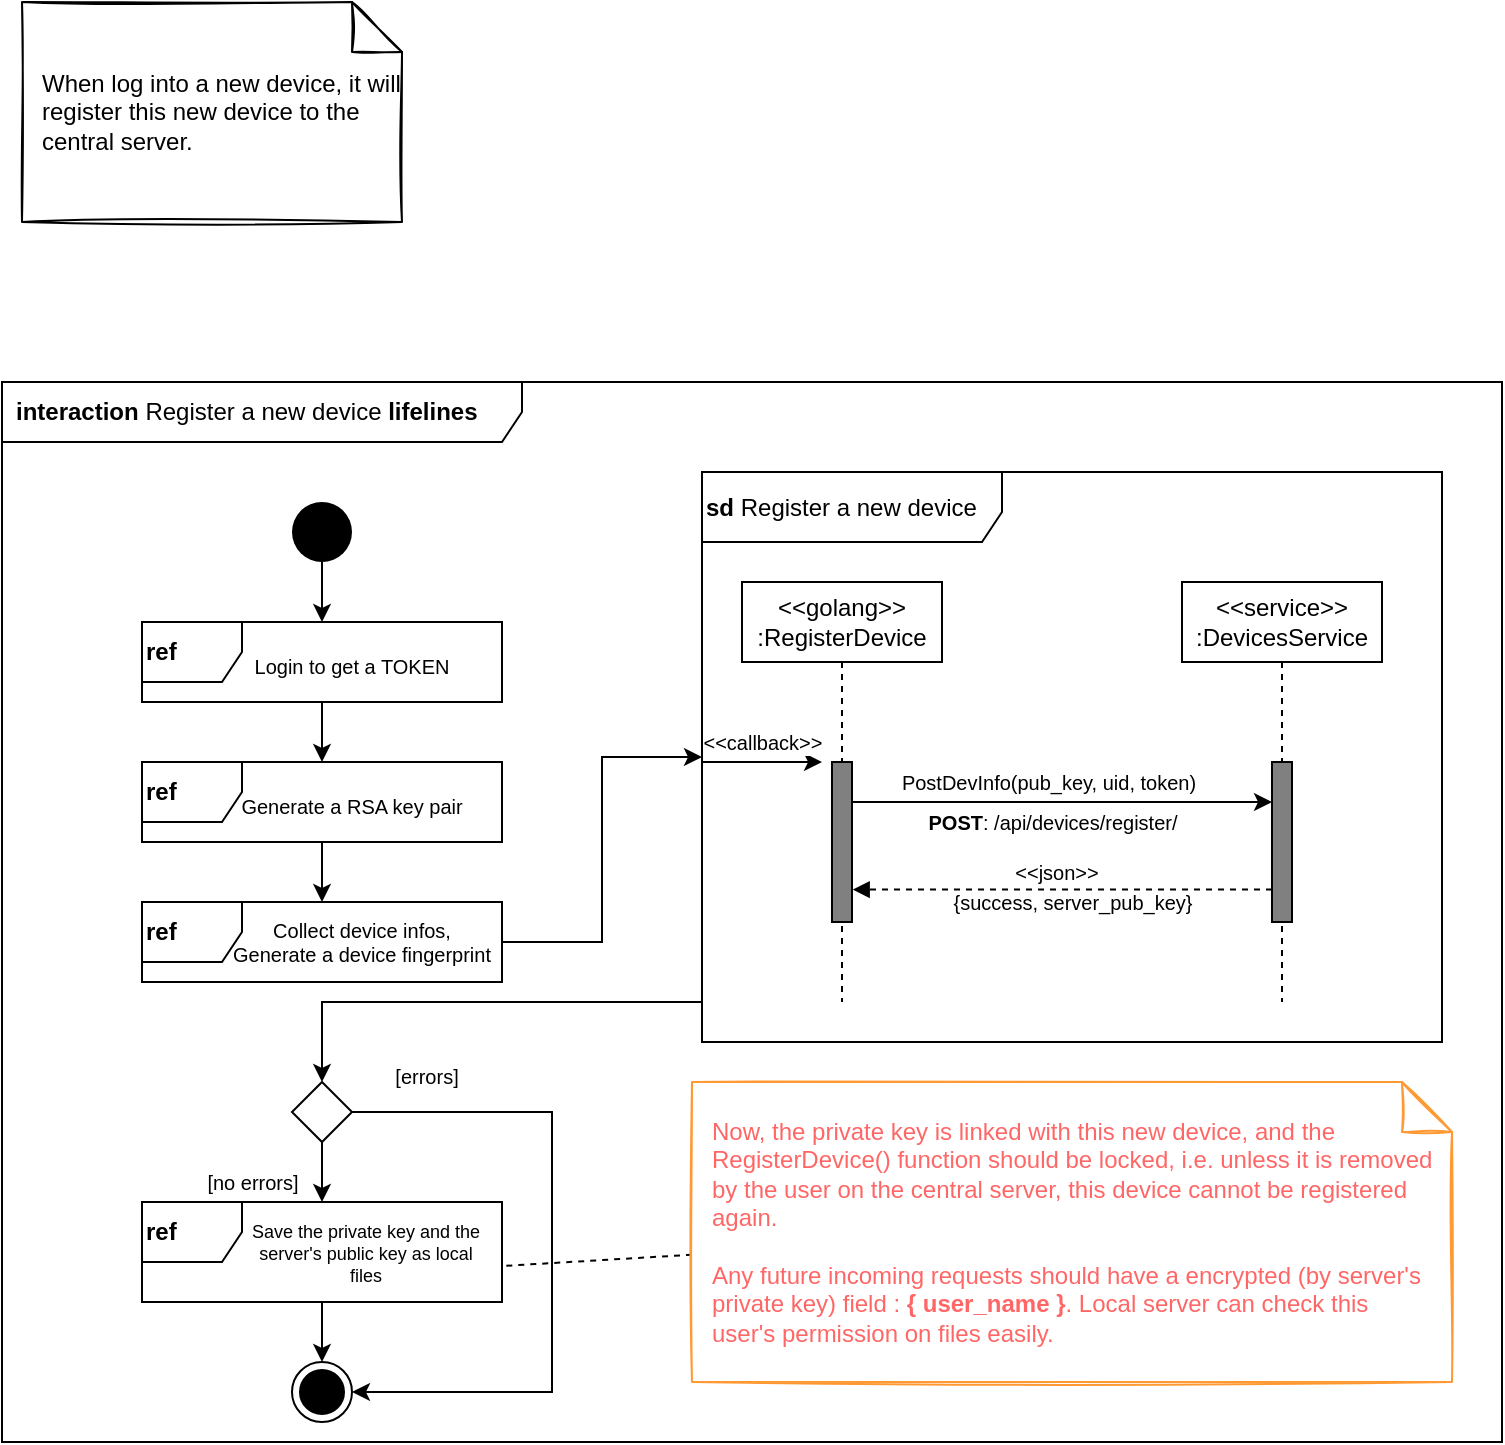 <mxfile>
    <diagram id="yi6lMb9LrqZfUyZzvOUq" name="New Device">
        <mxGraphModel dx="893" dy="658" grid="1" gridSize="10" guides="1" tooltips="1" connect="1" arrows="1" fold="1" page="1" pageScale="1" pageWidth="1100" pageHeight="850" math="0" shadow="0">
            <root>
                <mxCell id="0DZnBsxqWXMRiNJLTBVr-0"/>
                <mxCell id="0DZnBsxqWXMRiNJLTBVr-1" parent="0DZnBsxqWXMRiNJLTBVr-0"/>
                <mxCell id="0DZnBsxqWXMRiNJLTBVr-16" value="&lt;b&gt;interaction &lt;/b&gt;Register a new device &lt;b&gt;lifelines&lt;/b&gt;" style="shape=umlFrame;whiteSpace=wrap;html=1;width=260;height=30;boundedLbl=1;verticalAlign=middle;align=left;spacingLeft=5;shadow=0;sketch=0;" parent="0DZnBsxqWXMRiNJLTBVr-1" vertex="1">
                    <mxGeometry x="175" y="260" width="750" height="530" as="geometry"/>
                </mxCell>
                <mxCell id="0DZnBsxqWXMRiNJLTBVr-54" style="edgeStyle=orthogonalEdgeStyle;rounded=0;sketch=0;orthogonalLoop=1;jettySize=auto;html=1;endArrow=classic;endFill=1;strokeColor=#000000;fontSize=10;entryX=0.5;entryY=0;entryDx=0;entryDy=0;" parent="0DZnBsxqWXMRiNJLTBVr-1" source="0DZnBsxqWXMRiNJLTBVr-33" target="xS9mSPrEJZxY4s5tQD06-5" edge="1">
                    <mxGeometry relative="1" as="geometry">
                        <Array as="points">
                            <mxPoint x="335" y="570"/>
                        </Array>
                    </mxGeometry>
                </mxCell>
                <mxCell id="0DZnBsxqWXMRiNJLTBVr-33" value="&lt;b&gt;sd&lt;/b&gt;&amp;nbsp;Register a new device" style="shape=umlFrame;tabPosition=left;html=1;boundedLbl=1;labelInHeader=1;width=150;height=35;shadow=0;sketch=0;align=left;" parent="0DZnBsxqWXMRiNJLTBVr-1" vertex="1">
                    <mxGeometry x="525" y="305" width="370" height="285" as="geometry"/>
                </mxCell>
                <mxCell id="0DZnBsxqWXMRiNJLTBVr-2" value="When log into a new device, it will register this new device to the central server." style="shape=note2;boundedLbl=1;whiteSpace=wrap;html=1;size=25;verticalAlign=middle;align=left;shadow=0;sketch=1;spacingLeft=10;spacing=0;spacingTop=0;" parent="0DZnBsxqWXMRiNJLTBVr-1" vertex="1">
                    <mxGeometry x="185" y="70" width="190" height="110" as="geometry"/>
                </mxCell>
                <mxCell id="0DZnBsxqWXMRiNJLTBVr-4" value="&amp;lt;&amp;lt;golang&amp;gt;&amp;gt;&lt;br&gt;:RegisterDevice" style="shape=umlLifeline;perimeter=lifelinePerimeter;whiteSpace=wrap;html=1;container=1;collapsible=0;recursiveResize=0;outlineConnect=0;shadow=0;sketch=0;align=center;" parent="0DZnBsxqWXMRiNJLTBVr-1" vertex="1">
                    <mxGeometry x="545" y="360" width="100" height="210" as="geometry"/>
                </mxCell>
                <mxCell id="0DZnBsxqWXMRiNJLTBVr-5" value="" style="html=1;points=[];perimeter=orthogonalPerimeter;fillColor=#808080;sketch=0;" parent="0DZnBsxqWXMRiNJLTBVr-4" vertex="1">
                    <mxGeometry x="45" y="90" width="10" height="80" as="geometry"/>
                </mxCell>
                <mxCell id="0DZnBsxqWXMRiNJLTBVr-26" style="edgeStyle=orthogonalEdgeStyle;rounded=0;sketch=0;orthogonalLoop=1;jettySize=auto;html=1;endArrow=classic;endFill=1;strokeColor=#000000;" parent="0DZnBsxqWXMRiNJLTBVr-1" source="0DZnBsxqWXMRiNJLTBVr-15" target="i02IEfMk8TVbytWh-xJW-2" edge="1">
                    <mxGeometry relative="1" as="geometry"/>
                </mxCell>
                <mxCell id="0DZnBsxqWXMRiNJLTBVr-15" value="" style="ellipse;fillColor=#000000;strokeColor=none;shadow=0;sketch=0;align=left;" parent="0DZnBsxqWXMRiNJLTBVr-1" vertex="1">
                    <mxGeometry x="320" y="320" width="30" height="30" as="geometry"/>
                </mxCell>
                <mxCell id="0DZnBsxqWXMRiNJLTBVr-53" style="edgeStyle=orthogonalEdgeStyle;rounded=0;sketch=0;orthogonalLoop=1;jettySize=auto;html=1;endArrow=classic;endFill=1;strokeColor=#000000;fontSize=10;" parent="0DZnBsxqWXMRiNJLTBVr-1" source="0DZnBsxqWXMRiNJLTBVr-20" target="0DZnBsxqWXMRiNJLTBVr-33" edge="1">
                    <mxGeometry relative="1" as="geometry"/>
                </mxCell>
                <mxCell id="0DZnBsxqWXMRiNJLTBVr-20" value="&lt;b&gt;ref&lt;/b&gt;" style="shape=umlFrame;tabPosition=left;html=1;boundedLbl=1;labelInHeader=1;width=50;height=30;shadow=0;sketch=0;align=left;" parent="0DZnBsxqWXMRiNJLTBVr-1" vertex="1">
                    <mxGeometry x="245" y="520" width="180" height="40" as="geometry"/>
                </mxCell>
                <mxCell id="0DZnBsxqWXMRiNJLTBVr-21" value="Collect device infos,&#10;Generate a device fingerprint" style="text;align=center;fontSize=10;" parent="0DZnBsxqWXMRiNJLTBVr-20" vertex="1">
                    <mxGeometry width="120" height="30" relative="1" as="geometry">
                        <mxPoint x="50" y="2" as="offset"/>
                    </mxGeometry>
                </mxCell>
                <mxCell id="0DZnBsxqWXMRiNJLTBVr-42" value="" style="ellipse;html=1;shape=endState;fillColor=#000000;strokeColor=#000000;shadow=0;sketch=0;align=left;" parent="0DZnBsxqWXMRiNJLTBVr-1" vertex="1">
                    <mxGeometry x="320" y="750" width="30" height="30" as="geometry"/>
                </mxCell>
                <mxCell id="0DZnBsxqWXMRiNJLTBVr-51" style="edgeStyle=orthogonalEdgeStyle;rounded=0;sketch=0;orthogonalLoop=1;jettySize=auto;html=1;endArrow=classic;endFill=1;strokeColor=#000000;fontSize=10;" parent="0DZnBsxqWXMRiNJLTBVr-1" source="0DZnBsxqWXMRiNJLTBVr-47" target="0DZnBsxqWXMRiNJLTBVr-20" edge="1">
                    <mxGeometry relative="1" as="geometry"/>
                </mxCell>
                <mxCell id="0DZnBsxqWXMRiNJLTBVr-47" value="&lt;b&gt;ref&lt;/b&gt;" style="shape=umlFrame;tabPosition=left;html=1;boundedLbl=1;labelInHeader=1;width=50;height=30;shadow=0;sketch=0;align=left;" parent="0DZnBsxqWXMRiNJLTBVr-1" vertex="1">
                    <mxGeometry x="245" y="450" width="180" height="40" as="geometry"/>
                </mxCell>
                <mxCell id="0DZnBsxqWXMRiNJLTBVr-48" value="Generate a RSA key pair" style="text;align=center;fontSize=10;" parent="0DZnBsxqWXMRiNJLTBVr-47" vertex="1">
                    <mxGeometry width="110" height="30" relative="1" as="geometry">
                        <mxPoint x="50" y="10" as="offset"/>
                    </mxGeometry>
                </mxCell>
                <mxCell id="0DZnBsxqWXMRiNJLTBVr-55" value="&amp;lt;&amp;lt;service&amp;gt;&amp;gt;&lt;br&gt;:DevicesService" style="shape=umlLifeline;perimeter=lifelinePerimeter;whiteSpace=wrap;html=1;container=1;collapsible=0;recursiveResize=0;outlineConnect=0;shadow=0;sketch=0;align=center;" parent="0DZnBsxqWXMRiNJLTBVr-1" vertex="1">
                    <mxGeometry x="765" y="360" width="100" height="210" as="geometry"/>
                </mxCell>
                <mxCell id="0DZnBsxqWXMRiNJLTBVr-56" value="" style="html=1;points=[];perimeter=orthogonalPerimeter;fillColor=#808080;sketch=0;" parent="0DZnBsxqWXMRiNJLTBVr-55" vertex="1">
                    <mxGeometry x="45" y="90" width="10" height="80" as="geometry"/>
                </mxCell>
                <mxCell id="0DZnBsxqWXMRiNJLTBVr-57" style="edgeStyle=orthogonalEdgeStyle;rounded=0;sketch=0;orthogonalLoop=1;jettySize=auto;html=1;endArrow=classic;endFill=1;strokeColor=#000000;fontSize=10;" parent="0DZnBsxqWXMRiNJLTBVr-1" edge="1">
                    <mxGeometry relative="1" as="geometry">
                        <mxPoint x="525" y="450" as="sourcePoint"/>
                        <mxPoint x="585" y="450" as="targetPoint"/>
                        <Array as="points">
                            <mxPoint x="575" y="450"/>
                            <mxPoint x="575" y="450"/>
                        </Array>
                    </mxGeometry>
                </mxCell>
                <mxCell id="0DZnBsxqWXMRiNJLTBVr-59" value="&amp;lt;&amp;lt;callback&amp;gt;&amp;gt;" style="edgeLabel;html=1;align=center;verticalAlign=middle;resizable=0;points=[];fontSize=10;" parent="0DZnBsxqWXMRiNJLTBVr-57" vertex="1" connectable="0">
                    <mxGeometry x="-0.089" relative="1" as="geometry">
                        <mxPoint x="2.74" y="-10" as="offset"/>
                    </mxGeometry>
                </mxCell>
                <mxCell id="0DZnBsxqWXMRiNJLTBVr-62" style="edgeStyle=orthogonalEdgeStyle;rounded=0;sketch=0;orthogonalLoop=1;jettySize=auto;html=1;endArrow=classic;endFill=1;strokeColor=#000000;fontSize=10;entryX=0;entryY=0.25;entryDx=0;entryDy=0;entryPerimeter=0;" parent="0DZnBsxqWXMRiNJLTBVr-1" source="0DZnBsxqWXMRiNJLTBVr-5" target="0DZnBsxqWXMRiNJLTBVr-56" edge="1">
                    <mxGeometry relative="1" as="geometry">
                        <mxPoint x="605" y="470" as="sourcePoint"/>
                        <mxPoint x="665" y="470" as="targetPoint"/>
                        <Array as="points">
                            <mxPoint x="655" y="470"/>
                            <mxPoint x="655" y="470"/>
                        </Array>
                    </mxGeometry>
                </mxCell>
                <mxCell id="0DZnBsxqWXMRiNJLTBVr-63" value="PostDevInfo(pub_key, uid, token)" style="edgeLabel;html=1;align=center;verticalAlign=middle;resizable=0;points=[];fontSize=10;" parent="0DZnBsxqWXMRiNJLTBVr-62" vertex="1" connectable="0">
                    <mxGeometry x="-0.089" relative="1" as="geometry">
                        <mxPoint x="2.74" y="-10" as="offset"/>
                    </mxGeometry>
                </mxCell>
                <mxCell id="i02IEfMk8TVbytWh-xJW-6" value="&lt;b&gt;POST&lt;/b&gt;: /api/devices/register/" style="edgeLabel;html=1;align=center;verticalAlign=middle;resizable=0;points=[];fontSize=10;" vertex="1" connectable="0" parent="0DZnBsxqWXMRiNJLTBVr-62">
                    <mxGeometry x="0.841" y="1" relative="1" as="geometry">
                        <mxPoint x="-93.33" y="11" as="offset"/>
                    </mxGeometry>
                </mxCell>
                <mxCell id="0DZnBsxqWXMRiNJLTBVr-64" value="" style="html=1;verticalAlign=bottom;labelBackgroundColor=none;endArrow=block;endFill=1;dashed=1;strokeColor=#000000;fontSize=10;entryX=1.033;entryY=0.797;entryDx=0;entryDy=0;entryPerimeter=0;" parent="0DZnBsxqWXMRiNJLTBVr-1" source="0DZnBsxqWXMRiNJLTBVr-56" target="0DZnBsxqWXMRiNJLTBVr-5" edge="1">
                    <mxGeometry width="160" relative="1" as="geometry">
                        <mxPoint x="625" y="570" as="sourcePoint"/>
                        <mxPoint x="785" y="570" as="targetPoint"/>
                    </mxGeometry>
                </mxCell>
                <mxCell id="0DZnBsxqWXMRiNJLTBVr-65" value="&amp;lt;&amp;lt;json&amp;gt;&amp;gt;" style="edgeLabel;html=1;align=center;verticalAlign=middle;resizable=0;points=[];fontSize=10;" parent="0DZnBsxqWXMRiNJLTBVr-64" vertex="1" connectable="0">
                    <mxGeometry x="0.035" y="-1" relative="1" as="geometry">
                        <mxPoint y="-7.76" as="offset"/>
                    </mxGeometry>
                </mxCell>
                <mxCell id="i02IEfMk8TVbytWh-xJW-7" value="{success, server_pub_key}" style="edgeLabel;html=1;align=center;verticalAlign=middle;resizable=0;points=[];fontSize=10;" vertex="1" connectable="0" parent="0DZnBsxqWXMRiNJLTBVr-64">
                    <mxGeometry x="-0.51" relative="1" as="geometry">
                        <mxPoint x="-48.61" y="6.24" as="offset"/>
                    </mxGeometry>
                </mxCell>
                <mxCell id="xS9mSPrEJZxY4s5tQD06-3" style="edgeStyle=orthogonalEdgeStyle;rounded=0;orthogonalLoop=1;jettySize=auto;html=1;entryX=0.5;entryY=0;entryDx=0;entryDy=0;" edge="1" parent="0DZnBsxqWXMRiNJLTBVr-1" source="xS9mSPrEJZxY4s5tQD06-0" target="0DZnBsxqWXMRiNJLTBVr-42">
                    <mxGeometry relative="1" as="geometry"/>
                </mxCell>
                <mxCell id="xS9mSPrEJZxY4s5tQD06-0" value="&lt;b&gt;ref&lt;/b&gt;" style="shape=umlFrame;tabPosition=left;html=1;boundedLbl=1;labelInHeader=1;width=50;height=30;shadow=0;sketch=0;align=left;" vertex="1" parent="0DZnBsxqWXMRiNJLTBVr-1">
                    <mxGeometry x="245" y="670" width="180" height="50" as="geometry"/>
                </mxCell>
                <mxCell id="xS9mSPrEJZxY4s5tQD06-1" value="Save the private key and the server's public key as local files" style="text;align=center;fontSize=9;rounded=0;glass=0;whiteSpace=wrap;" vertex="1" parent="xS9mSPrEJZxY4s5tQD06-0">
                    <mxGeometry width="120" height="40" relative="1" as="geometry">
                        <mxPoint x="52" y="3" as="offset"/>
                    </mxGeometry>
                </mxCell>
                <mxCell id="xS9mSPrEJZxY4s5tQD06-6" style="edgeStyle=orthogonalEdgeStyle;rounded=0;orthogonalLoop=1;jettySize=auto;html=1;exitX=0.5;exitY=1;exitDx=0;exitDy=0;fontSize=10;" edge="1" parent="0DZnBsxqWXMRiNJLTBVr-1" source="xS9mSPrEJZxY4s5tQD06-5" target="xS9mSPrEJZxY4s5tQD06-0">
                    <mxGeometry relative="1" as="geometry"/>
                </mxCell>
                <mxCell id="xS9mSPrEJZxY4s5tQD06-7" value="[no errors]" style="edgeLabel;html=1;align=center;verticalAlign=middle;resizable=0;points=[];fontSize=10;" vertex="1" connectable="0" parent="xS9mSPrEJZxY4s5tQD06-6">
                    <mxGeometry x="-0.23" y="-1" relative="1" as="geometry">
                        <mxPoint x="-34" as="offset"/>
                    </mxGeometry>
                </mxCell>
                <mxCell id="xS9mSPrEJZxY4s5tQD06-8" style="edgeStyle=orthogonalEdgeStyle;rounded=0;orthogonalLoop=1;jettySize=auto;html=1;exitX=1;exitY=0.5;exitDx=0;exitDy=0;entryX=1;entryY=0.5;entryDx=0;entryDy=0;fontSize=10;" edge="1" parent="0DZnBsxqWXMRiNJLTBVr-1" source="xS9mSPrEJZxY4s5tQD06-5" target="0DZnBsxqWXMRiNJLTBVr-42">
                    <mxGeometry relative="1" as="geometry">
                        <Array as="points">
                            <mxPoint x="450" y="625"/>
                            <mxPoint x="450" y="765"/>
                        </Array>
                    </mxGeometry>
                </mxCell>
                <mxCell id="xS9mSPrEJZxY4s5tQD06-9" value="[errors]" style="edgeLabel;html=1;align=center;verticalAlign=middle;resizable=0;points=[];fontSize=10;" vertex="1" connectable="0" parent="xS9mSPrEJZxY4s5tQD06-8">
                    <mxGeometry x="-0.194" y="-1" relative="1" as="geometry">
                        <mxPoint x="-62" y="-55.2" as="offset"/>
                    </mxGeometry>
                </mxCell>
                <mxCell id="xS9mSPrEJZxY4s5tQD06-5" value="" style="rhombus;rounded=0;glass=0;fontSize=10;" vertex="1" parent="0DZnBsxqWXMRiNJLTBVr-1">
                    <mxGeometry x="320" y="610" width="30" height="30" as="geometry"/>
                </mxCell>
                <mxCell id="i02IEfMk8TVbytWh-xJW-1" style="rounded=0;orthogonalLoop=1;jettySize=auto;html=1;entryX=1.012;entryY=0.638;entryDx=0;entryDy=0;entryPerimeter=0;fontSize=10;dashed=1;endArrow=none;endFill=0;" edge="1" parent="0DZnBsxqWXMRiNJLTBVr-1" source="i02IEfMk8TVbytWh-xJW-0" target="xS9mSPrEJZxY4s5tQD06-0">
                    <mxGeometry relative="1" as="geometry"/>
                </mxCell>
                <mxCell id="i02IEfMk8TVbytWh-xJW-0" value="&lt;font color=&quot;#ff6666&quot;&gt;Now, the private key is linked with this new device, and the RegisterDevice() function should be locked, i.e. unless it is removed by the user on the central server, this device cannot be registered again. &lt;br&gt;&lt;br&gt;Any future incoming requests should have a encrypted (by server's private key) field :&amp;nbsp;&lt;b&gt;{ user_name }&lt;/b&gt;. Local server can check this user's permission on files easily.&lt;/font&gt;" style="shape=note2;boundedLbl=1;whiteSpace=wrap;html=1;size=25;verticalAlign=middle;align=left;shadow=0;sketch=1;spacingLeft=10;spacing=0;spacingTop=0;strokeColor=#FF9933;spacingRight=10;" vertex="1" parent="0DZnBsxqWXMRiNJLTBVr-1">
                    <mxGeometry x="520" y="610" width="380" height="150" as="geometry"/>
                </mxCell>
                <mxCell id="i02IEfMk8TVbytWh-xJW-5" style="rounded=0;orthogonalLoop=1;jettySize=auto;html=1;endArrow=classic;endFill=1;fontSize=10;" edge="1" parent="0DZnBsxqWXMRiNJLTBVr-1" source="i02IEfMk8TVbytWh-xJW-2" target="0DZnBsxqWXMRiNJLTBVr-47">
                    <mxGeometry relative="1" as="geometry"/>
                </mxCell>
                <mxCell id="i02IEfMk8TVbytWh-xJW-2" value="&lt;b&gt;ref&lt;/b&gt;" style="shape=umlFrame;tabPosition=left;html=1;boundedLbl=1;labelInHeader=1;width=50;height=30;shadow=0;sketch=0;align=left;" vertex="1" parent="0DZnBsxqWXMRiNJLTBVr-1">
                    <mxGeometry x="245" y="380" width="180" height="40" as="geometry"/>
                </mxCell>
                <mxCell id="i02IEfMk8TVbytWh-xJW-3" value="Login to get a TOKEN" style="text;align=center;fontSize=10;" vertex="1" parent="i02IEfMk8TVbytWh-xJW-2">
                    <mxGeometry width="110" height="30" relative="1" as="geometry">
                        <mxPoint x="50" y="10" as="offset"/>
                    </mxGeometry>
                </mxCell>
            </root>
        </mxGraphModel>
    </diagram>
    <diagram id="0cySa9LYHznzlsTm-bIY" name="Set Permission">
        <mxGraphModel dx="1071" dy="790" grid="1" gridSize="10" guides="1" tooltips="1" connect="1" arrows="1" fold="1" page="1" pageScale="1" pageWidth="1100" pageHeight="850" math="0" shadow="0">
            <root>
                <mxCell id="oidBldROMELVf3y3o3gt-0"/>
                <mxCell id="oidBldROMELVf3y3o3gt-1" parent="oidBldROMELVf3y3o3gt-0"/>
            </root>
        </mxGraphModel>
    </diagram>
    <diagram id="dv7zl83p_bAvg8zwQePH" name="Access Files">
        <mxGraphModel dx="1260" dy="929" grid="1" gridSize="10" guides="1" tooltips="1" connect="1" arrows="1" fold="1" page="1" pageScale="1" pageWidth="1100" pageHeight="850" math="0" shadow="0">
            <root>
                <mxCell id="qs1-9PRKtySjOMCfbsDO-0"/>
                <mxCell id="qs1-9PRKtySjOMCfbsDO-1" parent="qs1-9PRKtySjOMCfbsDO-0"/>
                <mxCell id="8g0ea9DljymbM0pgvttS-0" value="&lt;b&gt;interaction &lt;/b&gt;Access files" style="shape=umlFrame;whiteSpace=wrap;html=1;width=165;height=30;boundedLbl=1;verticalAlign=middle;align=left;spacingLeft=5;shadow=0;sketch=0;" vertex="1" parent="qs1-9PRKtySjOMCfbsDO-1">
                    <mxGeometry x="175" y="260" width="750" height="530" as="geometry"/>
                </mxCell>
                <mxCell id="8g0ea9DljymbM0pgvttS-3" value="When users send requests to files, those requests should first be validated to check if they have the permissions to access." style="shape=note2;boundedLbl=1;whiteSpace=wrap;html=1;size=25;verticalAlign=middle;align=left;shadow=0;sketch=1;spacingLeft=10;spacing=2;spacingTop=0;" vertex="1" parent="qs1-9PRKtySjOMCfbsDO-1">
                    <mxGeometry x="185" y="70" width="190" height="110" as="geometry"/>
                </mxCell>
                <mxCell id="8g0ea9DljymbM0pgvttS-6" style="edgeStyle=orthogonalEdgeStyle;rounded=0;sketch=0;orthogonalLoop=1;jettySize=auto;html=1;endArrow=classic;endFill=1;strokeColor=#000000;" edge="1" parent="qs1-9PRKtySjOMCfbsDO-1" source="8g0ea9DljymbM0pgvttS-7">
                    <mxGeometry relative="1" as="geometry">
                        <mxPoint x="335.059" y="380.0" as="targetPoint"/>
                    </mxGeometry>
                </mxCell>
                <mxCell id="8g0ea9DljymbM0pgvttS-7" value="" style="ellipse;fillColor=#000000;strokeColor=none;shadow=0;sketch=0;align=left;" vertex="1" parent="qs1-9PRKtySjOMCfbsDO-1">
                    <mxGeometry x="320" y="320" width="30" height="30" as="geometry"/>
                </mxCell>
                <mxCell id="8g0ea9DljymbM0pgvttS-11" value="" style="ellipse;html=1;shape=endState;fillColor=#000000;strokeColor=#000000;shadow=0;sketch=0;align=left;" vertex="1" parent="qs1-9PRKtySjOMCfbsDO-1">
                    <mxGeometry x="320" y="750" width="30" height="30" as="geometry"/>
                </mxCell>
            </root>
        </mxGraphModel>
    </diagram>
</mxfile>